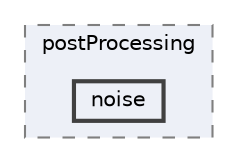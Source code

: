 digraph "applications/utilities/postProcessing/noise"
{
 // LATEX_PDF_SIZE
  bgcolor="transparent";
  edge [fontname=Helvetica,fontsize=10,labelfontname=Helvetica,labelfontsize=10];
  node [fontname=Helvetica,fontsize=10,shape=box,height=0.2,width=0.4];
  compound=true
  subgraph clusterdir_b0c2b0d6e5b08bdff054b28f26ba51e7 {
    graph [ bgcolor="#edf0f7", pencolor="grey50", label="postProcessing", fontname=Helvetica,fontsize=10 style="filled,dashed", URL="dir_b0c2b0d6e5b08bdff054b28f26ba51e7.html",tooltip=""]
  dir_776f617f8e9e0acb10e33f8c25a5c6fe [label="noise", fillcolor="#edf0f7", color="grey25", style="filled,bold", URL="dir_776f617f8e9e0acb10e33f8c25a5c6fe.html",tooltip=""];
  }
}
